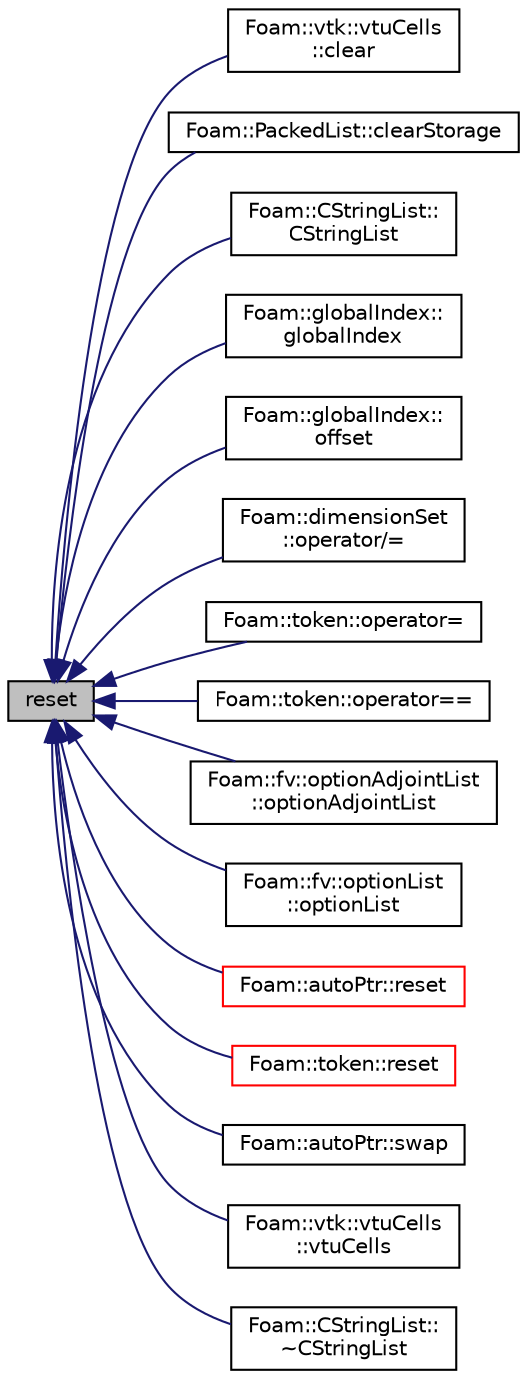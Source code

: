 digraph "reset"
{
  bgcolor="transparent";
  edge [fontname="Helvetica",fontsize="10",labelfontname="Helvetica",labelfontsize="10"];
  node [fontname="Helvetica",fontsize="10",shape=record];
  rankdir="LR";
  Node1 [label="reset",height=0.2,width=0.4,color="black", fillcolor="grey75", style="filled" fontcolor="black"];
  Node1 -> Node2 [dir="back",color="midnightblue",fontsize="10",style="solid",fontname="Helvetica"];
  Node2 [label="Foam::vtk::vtuCells\l::clear",height=0.2,width=0.4,color="black",URL="$classFoam_1_1vtk_1_1vtuCells.html#ac8bb3912a3ce86b15842e79d0b421204",tooltip="Reset all sizes to zero. "];
  Node1 -> Node3 [dir="back",color="midnightblue",fontsize="10",style="solid",fontname="Helvetica"];
  Node3 [label="Foam::PackedList::clearStorage",height=0.2,width=0.4,color="black",URL="$classFoam_1_1PackedList.html#a77e7fd5aa3adf14be9cbcd6e670f7843",tooltip="Clear the list and delete storage. "];
  Node1 -> Node4 [dir="back",color="midnightblue",fontsize="10",style="solid",fontname="Helvetica"];
  Node4 [label="Foam::CStringList::\lCStringList",height=0.2,width=0.4,color="black",URL="$classFoam_1_1CStringList.html#afd78ce8ca1f0aaa0a8e127be895c6ad6",tooltip="Copy construct from a list of sub-string references. "];
  Node1 -> Node5 [dir="back",color="midnightblue",fontsize="10",style="solid",fontname="Helvetica"];
  Node5 [label="Foam::globalIndex::\lglobalIndex",height=0.2,width=0.4,color="black",URL="$classFoam_1_1globalIndex.html#a852965fa45cdfd9930f6d5ea1dd73b83",tooltip="Construct from local max size. "];
  Node1 -> Node6 [dir="back",color="midnightblue",fontsize="10",style="solid",fontname="Helvetica"];
  Node6 [label="Foam::globalIndex::\loffset",height=0.2,width=0.4,color="black",URL="$classFoam_1_1globalIndex.html#a0e10c3fda0ad7fb56ee1f0c8d7a02dce",tooltip="Start of proci data. "];
  Node1 -> Node7 [dir="back",color="midnightblue",fontsize="10",style="solid",fontname="Helvetica"];
  Node7 [label="Foam::dimensionSet\l::operator/=",height=0.2,width=0.4,color="black",URL="$classFoam_1_1dimensionSet.html#a809dc2b4f8386b6dc932b44c3a20e628"];
  Node1 -> Node8 [dir="back",color="midnightblue",fontsize="10",style="solid",fontname="Helvetica"];
  Node8 [label="Foam::token::operator=",height=0.2,width=0.4,color="black",URL="$classFoam_1_1token.html#a268a72e0074dc43e87d75554ac4d81e9",tooltip="Copy assign from label. "];
  Node1 -> Node9 [dir="back",color="midnightblue",fontsize="10",style="solid",fontname="Helvetica"];
  Node9 [label="Foam::token::operator==",height=0.2,width=0.4,color="black",URL="$classFoam_1_1token.html#a9a1c42cf8f870a261b63bf5f95b0bf40"];
  Node1 -> Node10 [dir="back",color="midnightblue",fontsize="10",style="solid",fontname="Helvetica"];
  Node10 [label="Foam::fv::optionAdjointList\l::optionAdjointList",height=0.2,width=0.4,color="black",URL="$classFoam_1_1fv_1_1optionAdjointList.html#a2c3056c48cae012dd3a1867f4749ff9c",tooltip="Construct null. "];
  Node1 -> Node11 [dir="back",color="midnightblue",fontsize="10",style="solid",fontname="Helvetica"];
  Node11 [label="Foam::fv::optionList\l::optionList",height=0.2,width=0.4,color="black",URL="$classFoam_1_1fv_1_1optionList.html#ae9b056acb469f283dc203cf4b88680f3",tooltip="Construct null. "];
  Node1 -> Node12 [dir="back",color="midnightblue",fontsize="10",style="solid",fontname="Helvetica"];
  Node12 [label="Foam::autoPtr::reset",height=0.2,width=0.4,color="red",URL="$classFoam_1_1autoPtr.html#a92453bb103ee74437fec373e8b5c76b8",tooltip="Delete managed object and set to new given pointer. "];
  Node1 -> Node13 [dir="back",color="midnightblue",fontsize="10",style="solid",fontname="Helvetica"];
  Node13 [label="Foam::token::reset",height=0.2,width=0.4,color="red",URL="$classFoam_1_1token.html#ad20897c5c8bd47f5d4005989bead0e55",tooltip="Reset token to UNDEFINED and clear any allocated storage. "];
  Node1 -> Node14 [dir="back",color="midnightblue",fontsize="10",style="solid",fontname="Helvetica"];
  Node14 [label="Foam::autoPtr::swap",height=0.2,width=0.4,color="black",URL="$classFoam_1_1autoPtr.html#a39a88fe2608c0ba43dae4d2298177c33",tooltip="Swaps the managed object with other autoPtr. "];
  Node1 -> Node15 [dir="back",color="midnightblue",fontsize="10",style="solid",fontname="Helvetica"];
  Node15 [label="Foam::vtk::vtuCells\l::vtuCells",height=0.2,width=0.4,color="black",URL="$classFoam_1_1vtk_1_1vtuCells.html#ac6b46516391918d2d7883a4f3852c61a",tooltip="Construct from components. "];
  Node1 -> Node16 [dir="back",color="midnightblue",fontsize="10",style="solid",fontname="Helvetica"];
  Node16 [label="Foam::CStringList::\l~CStringList",height=0.2,width=0.4,color="black",URL="$classFoam_1_1CStringList.html#a01eef814bf2228e60a24119631f649dc",tooltip="Destructor. Invokes clear() to free memory. "];
}
